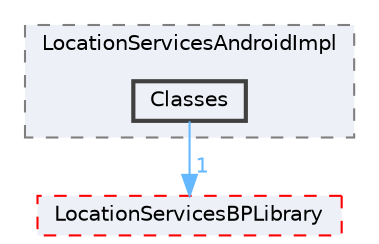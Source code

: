 digraph "Classes"
{
 // INTERACTIVE_SVG=YES
 // LATEX_PDF_SIZE
  bgcolor="transparent";
  edge [fontname=Helvetica,fontsize=10,labelfontname=Helvetica,labelfontsize=10];
  node [fontname=Helvetica,fontsize=10,shape=box,height=0.2,width=0.4];
  compound=true
  subgraph clusterdir_5c08d11a5cd085e31a22cab90bcf8a86 {
    graph [ bgcolor="#edf0f7", pencolor="grey50", label="LocationServicesAndroidImpl", fontname=Helvetica,fontsize=10 style="filled,dashed", URL="dir_5c08d11a5cd085e31a22cab90bcf8a86.html",tooltip=""]
  dir_adff147008a5791e4fe008fb44a9fe62 [label="Classes", fillcolor="#edf0f7", color="grey25", style="filled,bold", URL="dir_adff147008a5791e4fe008fb44a9fe62.html",tooltip=""];
  }
  dir_149b605e3dba403da3e5d4c73695e2fb [label="LocationServicesBPLibrary", fillcolor="#edf0f7", color="red", style="filled,dashed", URL="dir_149b605e3dba403da3e5d4c73695e2fb.html",tooltip=""];
  dir_adff147008a5791e4fe008fb44a9fe62->dir_149b605e3dba403da3e5d4c73695e2fb [headlabel="1", labeldistance=1.5 headhref="dir_000181_000586.html" href="dir_000181_000586.html" color="steelblue1" fontcolor="steelblue1"];
}
